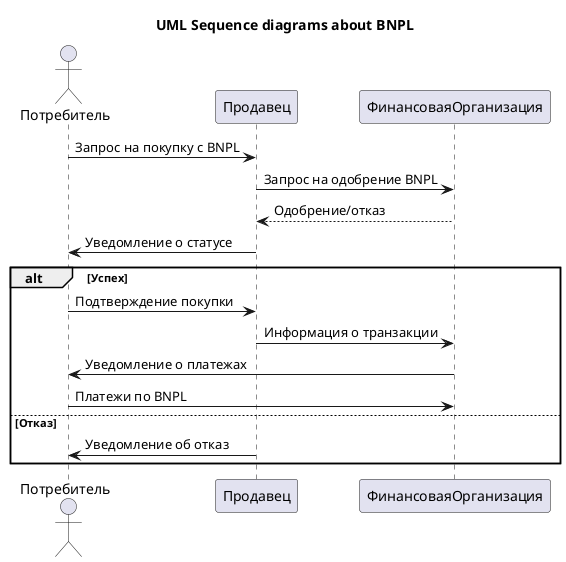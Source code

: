 @startuml
title UML Sequence diagrams about BNPL
    actor Потребитель
    participant Продавец
    participant ФинансоваяОрганизация

    Потребитель->Продавец: Запрос на покупку с BNPL
    Продавец->ФинансоваяОрганизация: Запрос на одобрение BNPL
    ФинансоваяОрганизация-->Продавец: Одобрение/отказ
    Продавец->Потребитель: Уведомление о статусе

    alt Успех
        Потребитель->Продавец: Подтверждение покупки
        Продавец->ФинансоваяОрганизация: Информация о транзакции
        ФинансоваяОрганизация->Потребитель: Уведомление о платежах
        Потребитель->ФинансоваяОрганизация: Платежи по BNPL
    else Отказ
        Продавец->Потребитель: Уведомление об отказ
    end
    
@enduml
